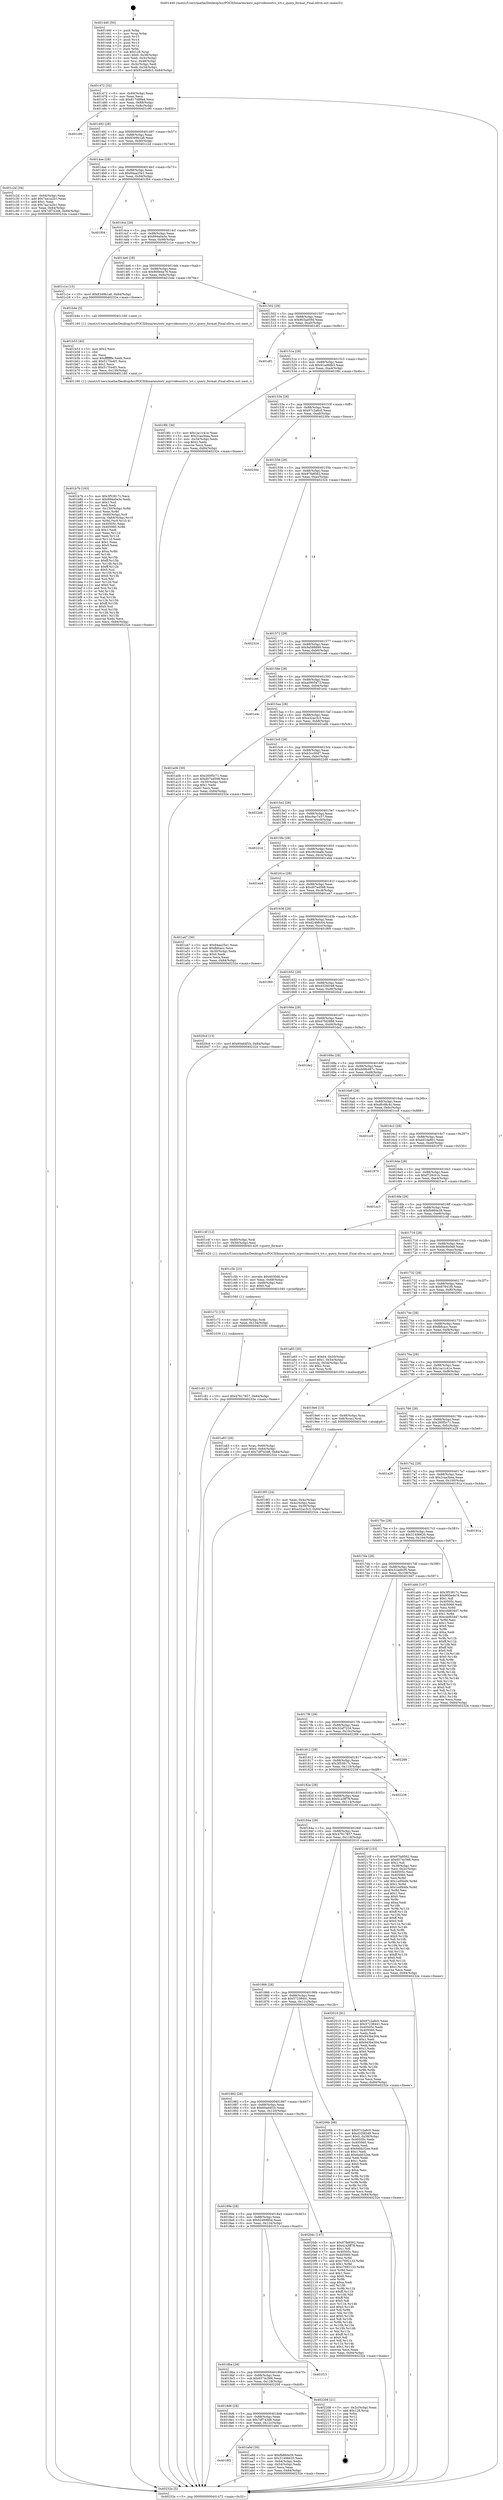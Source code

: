digraph "0x401440" {
  label = "0x401440 (/mnt/c/Users/mathe/Desktop/tcc/POCII/binaries/extr_mpvvideooutvo_tct.c_query_format_Final-ollvm.out::main(0))"
  labelloc = "t"
  node[shape=record]

  Entry [label="",width=0.3,height=0.3,shape=circle,fillcolor=black,style=filled]
  "0x401472" [label="{
     0x401472 [32]\l
     | [instrs]\l
     &nbsp;&nbsp;0x401472 \<+6\>: mov -0x84(%rbp),%eax\l
     &nbsp;&nbsp;0x401478 \<+2\>: mov %eax,%ecx\l
     &nbsp;&nbsp;0x40147a \<+6\>: sub $0x817d88a4,%ecx\l
     &nbsp;&nbsp;0x401480 \<+6\>: mov %eax,-0x88(%rbp)\l
     &nbsp;&nbsp;0x401486 \<+6\>: mov %ecx,-0x8c(%rbp)\l
     &nbsp;&nbsp;0x40148c \<+6\>: je 0000000000401c90 \<main+0x850\>\l
  }"]
  "0x401c90" [label="{
     0x401c90\l
  }", style=dashed]
  "0x401492" [label="{
     0x401492 [28]\l
     | [instrs]\l
     &nbsp;&nbsp;0x401492 \<+5\>: jmp 0000000000401497 \<main+0x57\>\l
     &nbsp;&nbsp;0x401497 \<+6\>: mov -0x88(%rbp),%eax\l
     &nbsp;&nbsp;0x40149d \<+5\>: sub $0x8349b1a6,%eax\l
     &nbsp;&nbsp;0x4014a2 \<+6\>: mov %eax,-0x90(%rbp)\l
     &nbsp;&nbsp;0x4014a8 \<+6\>: je 0000000000401c2d \<main+0x7ed\>\l
  }"]
  Exit [label="",width=0.3,height=0.3,shape=circle,fillcolor=black,style=filled,peripheries=2]
  "0x401c2d" [label="{
     0x401c2d [34]\l
     | [instrs]\l
     &nbsp;&nbsp;0x401c2d \<+3\>: mov -0x64(%rbp),%eax\l
     &nbsp;&nbsp;0x401c30 \<+5\>: add $0x7aa1a2b1,%eax\l
     &nbsp;&nbsp;0x401c35 \<+3\>: add $0x1,%eax\l
     &nbsp;&nbsp;0x401c38 \<+5\>: sub $0x7aa1a2b1,%eax\l
     &nbsp;&nbsp;0x401c3d \<+3\>: mov %eax,-0x64(%rbp)\l
     &nbsp;&nbsp;0x401c40 \<+10\>: movl $0x7df743d8,-0x84(%rbp)\l
     &nbsp;&nbsp;0x401c4a \<+5\>: jmp 000000000040232e \<main+0xeee\>\l
  }"]
  "0x4014ae" [label="{
     0x4014ae [28]\l
     | [instrs]\l
     &nbsp;&nbsp;0x4014ae \<+5\>: jmp 00000000004014b3 \<main+0x73\>\l
     &nbsp;&nbsp;0x4014b3 \<+6\>: mov -0x88(%rbp),%eax\l
     &nbsp;&nbsp;0x4014b9 \<+5\>: sub $0x84aa25e1,%eax\l
     &nbsp;&nbsp;0x4014be \<+6\>: mov %eax,-0x94(%rbp)\l
     &nbsp;&nbsp;0x4014c4 \<+6\>: je 0000000000401f04 \<main+0xac4\>\l
  }"]
  "0x401c81" [label="{
     0x401c81 [15]\l
     | [instrs]\l
     &nbsp;&nbsp;0x401c81 \<+10\>: movl $0x47617657,-0x84(%rbp)\l
     &nbsp;&nbsp;0x401c8b \<+5\>: jmp 000000000040232e \<main+0xeee\>\l
  }"]
  "0x401f04" [label="{
     0x401f04\l
  }", style=dashed]
  "0x4014ca" [label="{
     0x4014ca [28]\l
     | [instrs]\l
     &nbsp;&nbsp;0x4014ca \<+5\>: jmp 00000000004014cf \<main+0x8f\>\l
     &nbsp;&nbsp;0x4014cf \<+6\>: mov -0x88(%rbp),%eax\l
     &nbsp;&nbsp;0x4014d5 \<+5\>: sub $0x894a0a3e,%eax\l
     &nbsp;&nbsp;0x4014da \<+6\>: mov %eax,-0x98(%rbp)\l
     &nbsp;&nbsp;0x4014e0 \<+6\>: je 0000000000401c1e \<main+0x7de\>\l
  }"]
  "0x401c72" [label="{
     0x401c72 [15]\l
     | [instrs]\l
     &nbsp;&nbsp;0x401c72 \<+4\>: mov -0x60(%rbp),%rdi\l
     &nbsp;&nbsp;0x401c76 \<+6\>: mov %eax,-0x134(%rbp)\l
     &nbsp;&nbsp;0x401c7c \<+5\>: call 0000000000401030 \<free@plt\>\l
     | [calls]\l
     &nbsp;&nbsp;0x401030 \{1\} (unknown)\l
  }"]
  "0x401c1e" [label="{
     0x401c1e [15]\l
     | [instrs]\l
     &nbsp;&nbsp;0x401c1e \<+10\>: movl $0x8349b1a6,-0x84(%rbp)\l
     &nbsp;&nbsp;0x401c28 \<+5\>: jmp 000000000040232e \<main+0xeee\>\l
  }"]
  "0x4014e6" [label="{
     0x4014e6 [28]\l
     | [instrs]\l
     &nbsp;&nbsp;0x4014e6 \<+5\>: jmp 00000000004014eb \<main+0xab\>\l
     &nbsp;&nbsp;0x4014eb \<+6\>: mov -0x88(%rbp),%eax\l
     &nbsp;&nbsp;0x4014f1 \<+5\>: sub $0x900e4a76,%eax\l
     &nbsp;&nbsp;0x4014f6 \<+6\>: mov %eax,-0x9c(%rbp)\l
     &nbsp;&nbsp;0x4014fc \<+6\>: je 0000000000401b4e \<main+0x70e\>\l
  }"]
  "0x401c5b" [label="{
     0x401c5b [23]\l
     | [instrs]\l
     &nbsp;&nbsp;0x401c5b \<+10\>: movabs $0x4030d6,%rdi\l
     &nbsp;&nbsp;0x401c65 \<+3\>: mov %eax,-0x68(%rbp)\l
     &nbsp;&nbsp;0x401c68 \<+3\>: mov -0x68(%rbp),%esi\l
     &nbsp;&nbsp;0x401c6b \<+2\>: mov $0x0,%al\l
     &nbsp;&nbsp;0x401c6d \<+5\>: call 0000000000401040 \<printf@plt\>\l
     | [calls]\l
     &nbsp;&nbsp;0x401040 \{1\} (unknown)\l
  }"]
  "0x401b4e" [label="{
     0x401b4e [5]\l
     | [instrs]\l
     &nbsp;&nbsp;0x401b4e \<+5\>: call 0000000000401160 \<next_i\>\l
     | [calls]\l
     &nbsp;&nbsp;0x401160 \{1\} (/mnt/c/Users/mathe/Desktop/tcc/POCII/binaries/extr_mpvvideooutvo_tct.c_query_format_Final-ollvm.out::next_i)\l
  }"]
  "0x401502" [label="{
     0x401502 [28]\l
     | [instrs]\l
     &nbsp;&nbsp;0x401502 \<+5\>: jmp 0000000000401507 \<main+0xc7\>\l
     &nbsp;&nbsp;0x401507 \<+6\>: mov -0x88(%rbp),%eax\l
     &nbsp;&nbsp;0x40150d \<+5\>: sub $0x903ad59d,%eax\l
     &nbsp;&nbsp;0x401512 \<+6\>: mov %eax,-0xa0(%rbp)\l
     &nbsp;&nbsp;0x401518 \<+6\>: je 0000000000401df1 \<main+0x9b1\>\l
  }"]
  "0x401b7b" [label="{
     0x401b7b [163]\l
     | [instrs]\l
     &nbsp;&nbsp;0x401b7b \<+5\>: mov $0x3f53817c,%ecx\l
     &nbsp;&nbsp;0x401b80 \<+5\>: mov $0x894a0a3e,%edx\l
     &nbsp;&nbsp;0x401b85 \<+3\>: mov $0x1,%sil\l
     &nbsp;&nbsp;0x401b88 \<+2\>: xor %edi,%edi\l
     &nbsp;&nbsp;0x401b8a \<+7\>: mov -0x130(%rbp),%r8d\l
     &nbsp;&nbsp;0x401b91 \<+4\>: imul %eax,%r8d\l
     &nbsp;&nbsp;0x401b95 \<+4\>: mov -0x60(%rbp),%r9\l
     &nbsp;&nbsp;0x401b99 \<+4\>: movslq -0x64(%rbp),%r10\l
     &nbsp;&nbsp;0x401b9d \<+4\>: mov %r8d,(%r9,%r10,4)\l
     &nbsp;&nbsp;0x401ba1 \<+7\>: mov 0x40505c,%eax\l
     &nbsp;&nbsp;0x401ba8 \<+8\>: mov 0x405060,%r8d\l
     &nbsp;&nbsp;0x401bb0 \<+3\>: sub $0x1,%edi\l
     &nbsp;&nbsp;0x401bb3 \<+3\>: mov %eax,%r11d\l
     &nbsp;&nbsp;0x401bb6 \<+3\>: add %edi,%r11d\l
     &nbsp;&nbsp;0x401bb9 \<+4\>: imul %r11d,%eax\l
     &nbsp;&nbsp;0x401bbd \<+3\>: and $0x1,%eax\l
     &nbsp;&nbsp;0x401bc0 \<+3\>: cmp $0x0,%eax\l
     &nbsp;&nbsp;0x401bc3 \<+3\>: sete %bl\l
     &nbsp;&nbsp;0x401bc6 \<+4\>: cmp $0xa,%r8d\l
     &nbsp;&nbsp;0x401bca \<+4\>: setl %r14b\l
     &nbsp;&nbsp;0x401bce \<+3\>: mov %bl,%r15b\l
     &nbsp;&nbsp;0x401bd1 \<+4\>: xor $0xff,%r15b\l
     &nbsp;&nbsp;0x401bd5 \<+3\>: mov %r14b,%r12b\l
     &nbsp;&nbsp;0x401bd8 \<+4\>: xor $0xff,%r12b\l
     &nbsp;&nbsp;0x401bdc \<+4\>: xor $0x0,%sil\l
     &nbsp;&nbsp;0x401be0 \<+3\>: mov %r15b,%r13b\l
     &nbsp;&nbsp;0x401be3 \<+4\>: and $0x0,%r13b\l
     &nbsp;&nbsp;0x401be7 \<+3\>: and %sil,%bl\l
     &nbsp;&nbsp;0x401bea \<+3\>: mov %r12b,%al\l
     &nbsp;&nbsp;0x401bed \<+2\>: and $0x0,%al\l
     &nbsp;&nbsp;0x401bef \<+3\>: and %sil,%r14b\l
     &nbsp;&nbsp;0x401bf2 \<+3\>: or %bl,%r13b\l
     &nbsp;&nbsp;0x401bf5 \<+3\>: or %r14b,%al\l
     &nbsp;&nbsp;0x401bf8 \<+3\>: xor %al,%r13b\l
     &nbsp;&nbsp;0x401bfb \<+3\>: or %r12b,%r15b\l
     &nbsp;&nbsp;0x401bfe \<+4\>: xor $0xff,%r15b\l
     &nbsp;&nbsp;0x401c02 \<+4\>: or $0x0,%sil\l
     &nbsp;&nbsp;0x401c06 \<+3\>: and %sil,%r15b\l
     &nbsp;&nbsp;0x401c09 \<+3\>: or %r15b,%r13b\l
     &nbsp;&nbsp;0x401c0c \<+4\>: test $0x1,%r13b\l
     &nbsp;&nbsp;0x401c10 \<+3\>: cmovne %edx,%ecx\l
     &nbsp;&nbsp;0x401c13 \<+6\>: mov %ecx,-0x84(%rbp)\l
     &nbsp;&nbsp;0x401c19 \<+5\>: jmp 000000000040232e \<main+0xeee\>\l
  }"]
  "0x401df1" [label="{
     0x401df1\l
  }", style=dashed]
  "0x40151e" [label="{
     0x40151e [28]\l
     | [instrs]\l
     &nbsp;&nbsp;0x40151e \<+5\>: jmp 0000000000401523 \<main+0xe3\>\l
     &nbsp;&nbsp;0x401523 \<+6\>: mov -0x88(%rbp),%eax\l
     &nbsp;&nbsp;0x401529 \<+5\>: sub $0x91ad9db3,%eax\l
     &nbsp;&nbsp;0x40152e \<+6\>: mov %eax,-0xa4(%rbp)\l
     &nbsp;&nbsp;0x401534 \<+6\>: je 00000000004018fc \<main+0x4bc\>\l
  }"]
  "0x401b53" [label="{
     0x401b53 [40]\l
     | [instrs]\l
     &nbsp;&nbsp;0x401b53 \<+5\>: mov $0x2,%ecx\l
     &nbsp;&nbsp;0x401b58 \<+1\>: cltd\l
     &nbsp;&nbsp;0x401b59 \<+2\>: idiv %ecx\l
     &nbsp;&nbsp;0x401b5b \<+6\>: imul $0xfffffffe,%edx,%ecx\l
     &nbsp;&nbsp;0x401b61 \<+6\>: add $0x5175e4f1,%ecx\l
     &nbsp;&nbsp;0x401b67 \<+3\>: add $0x1,%ecx\l
     &nbsp;&nbsp;0x401b6a \<+6\>: sub $0x5175e4f1,%ecx\l
     &nbsp;&nbsp;0x401b70 \<+6\>: mov %ecx,-0x130(%rbp)\l
     &nbsp;&nbsp;0x401b76 \<+5\>: call 0000000000401160 \<next_i\>\l
     | [calls]\l
     &nbsp;&nbsp;0x401160 \{1\} (/mnt/c/Users/mathe/Desktop/tcc/POCII/binaries/extr_mpvvideooutvo_tct.c_query_format_Final-ollvm.out::next_i)\l
  }"]
  "0x4018fc" [label="{
     0x4018fc [30]\l
     | [instrs]\l
     &nbsp;&nbsp;0x4018fc \<+5\>: mov $0x1ac1c41e,%eax\l
     &nbsp;&nbsp;0x401901 \<+5\>: mov $0x2caa3bea,%ecx\l
     &nbsp;&nbsp;0x401906 \<+3\>: mov -0x34(%rbp),%edx\l
     &nbsp;&nbsp;0x401909 \<+3\>: cmp $0x2,%edx\l
     &nbsp;&nbsp;0x40190c \<+3\>: cmovne %ecx,%eax\l
     &nbsp;&nbsp;0x40190f \<+6\>: mov %eax,-0x84(%rbp)\l
     &nbsp;&nbsp;0x401915 \<+5\>: jmp 000000000040232e \<main+0xeee\>\l
  }"]
  "0x40153a" [label="{
     0x40153a [28]\l
     | [instrs]\l
     &nbsp;&nbsp;0x40153a \<+5\>: jmp 000000000040153f \<main+0xff\>\l
     &nbsp;&nbsp;0x40153f \<+6\>: mov -0x88(%rbp),%eax\l
     &nbsp;&nbsp;0x401545 \<+5\>: sub $0x97c2a6c0,%eax\l
     &nbsp;&nbsp;0x40154a \<+6\>: mov %eax,-0xa8(%rbp)\l
     &nbsp;&nbsp;0x401550 \<+6\>: je 000000000040230e \<main+0xece\>\l
  }"]
  "0x40232e" [label="{
     0x40232e [5]\l
     | [instrs]\l
     &nbsp;&nbsp;0x40232e \<+5\>: jmp 0000000000401472 \<main+0x32\>\l
  }"]
  "0x401440" [label="{
     0x401440 [50]\l
     | [instrs]\l
     &nbsp;&nbsp;0x401440 \<+1\>: push %rbp\l
     &nbsp;&nbsp;0x401441 \<+3\>: mov %rsp,%rbp\l
     &nbsp;&nbsp;0x401444 \<+2\>: push %r15\l
     &nbsp;&nbsp;0x401446 \<+2\>: push %r14\l
     &nbsp;&nbsp;0x401448 \<+2\>: push %r13\l
     &nbsp;&nbsp;0x40144a \<+2\>: push %r12\l
     &nbsp;&nbsp;0x40144c \<+1\>: push %rbx\l
     &nbsp;&nbsp;0x40144d \<+7\>: sub $0x128,%rsp\l
     &nbsp;&nbsp;0x401454 \<+7\>: movl $0x0,-0x38(%rbp)\l
     &nbsp;&nbsp;0x40145b \<+3\>: mov %edi,-0x3c(%rbp)\l
     &nbsp;&nbsp;0x40145e \<+4\>: mov %rsi,-0x48(%rbp)\l
     &nbsp;&nbsp;0x401462 \<+3\>: mov -0x3c(%rbp),%edi\l
     &nbsp;&nbsp;0x401465 \<+3\>: mov %edi,-0x34(%rbp)\l
     &nbsp;&nbsp;0x401468 \<+10\>: movl $0x91ad9db3,-0x84(%rbp)\l
  }"]
  "0x4018f2" [label="{
     0x4018f2\l
  }", style=dashed]
  "0x40230e" [label="{
     0x40230e\l
  }", style=dashed]
  "0x401556" [label="{
     0x401556 [28]\l
     | [instrs]\l
     &nbsp;&nbsp;0x401556 \<+5\>: jmp 000000000040155b \<main+0x11b\>\l
     &nbsp;&nbsp;0x40155b \<+6\>: mov -0x88(%rbp),%eax\l
     &nbsp;&nbsp;0x401561 \<+5\>: sub $0x97fa8562,%eax\l
     &nbsp;&nbsp;0x401566 \<+6\>: mov %eax,-0xac(%rbp)\l
     &nbsp;&nbsp;0x40156c \<+6\>: je 0000000000402324 \<main+0xee4\>\l
  }"]
  "0x401a9d" [label="{
     0x401a9d [30]\l
     | [instrs]\l
     &nbsp;&nbsp;0x401a9d \<+5\>: mov $0xfb860e39,%eax\l
     &nbsp;&nbsp;0x401aa2 \<+5\>: mov $0x31406620,%ecx\l
     &nbsp;&nbsp;0x401aa7 \<+3\>: mov -0x64(%rbp),%edx\l
     &nbsp;&nbsp;0x401aaa \<+3\>: cmp -0x54(%rbp),%edx\l
     &nbsp;&nbsp;0x401aad \<+3\>: cmovl %ecx,%eax\l
     &nbsp;&nbsp;0x401ab0 \<+6\>: mov %eax,-0x84(%rbp)\l
     &nbsp;&nbsp;0x401ab6 \<+5\>: jmp 000000000040232e \<main+0xeee\>\l
  }"]
  "0x402324" [label="{
     0x402324\l
  }", style=dashed]
  "0x401572" [label="{
     0x401572 [28]\l
     | [instrs]\l
     &nbsp;&nbsp;0x401572 \<+5\>: jmp 0000000000401577 \<main+0x137\>\l
     &nbsp;&nbsp;0x401577 \<+6\>: mov -0x88(%rbp),%eax\l
     &nbsp;&nbsp;0x40157d \<+5\>: sub $0x9a588899,%eax\l
     &nbsp;&nbsp;0x401582 \<+6\>: mov %eax,-0xb0(%rbp)\l
     &nbsp;&nbsp;0x401588 \<+6\>: je 0000000000401ce6 \<main+0x8a6\>\l
  }"]
  "0x4018d6" [label="{
     0x4018d6 [28]\l
     | [instrs]\l
     &nbsp;&nbsp;0x4018d6 \<+5\>: jmp 00000000004018db \<main+0x49b\>\l
     &nbsp;&nbsp;0x4018db \<+6\>: mov -0x88(%rbp),%eax\l
     &nbsp;&nbsp;0x4018e1 \<+5\>: sub $0x7df743d8,%eax\l
     &nbsp;&nbsp;0x4018e6 \<+6\>: mov %eax,-0x12c(%rbp)\l
     &nbsp;&nbsp;0x4018ec \<+6\>: je 0000000000401a9d \<main+0x65d\>\l
  }"]
  "0x401ce6" [label="{
     0x401ce6\l
  }", style=dashed]
  "0x40158e" [label="{
     0x40158e [28]\l
     | [instrs]\l
     &nbsp;&nbsp;0x40158e \<+5\>: jmp 0000000000401593 \<main+0x153\>\l
     &nbsp;&nbsp;0x401593 \<+6\>: mov -0x88(%rbp),%eax\l
     &nbsp;&nbsp;0x401599 \<+5\>: sub $0xa0905a73,%eax\l
     &nbsp;&nbsp;0x40159e \<+6\>: mov %eax,-0xb4(%rbp)\l
     &nbsp;&nbsp;0x4015a4 \<+6\>: je 0000000000401e4c \<main+0xa0c\>\l
  }"]
  "0x402208" [label="{
     0x402208 [21]\l
     | [instrs]\l
     &nbsp;&nbsp;0x402208 \<+3\>: mov -0x2c(%rbp),%eax\l
     &nbsp;&nbsp;0x40220b \<+7\>: add $0x128,%rsp\l
     &nbsp;&nbsp;0x402212 \<+1\>: pop %rbx\l
     &nbsp;&nbsp;0x402213 \<+2\>: pop %r12\l
     &nbsp;&nbsp;0x402215 \<+2\>: pop %r13\l
     &nbsp;&nbsp;0x402217 \<+2\>: pop %r14\l
     &nbsp;&nbsp;0x402219 \<+2\>: pop %r15\l
     &nbsp;&nbsp;0x40221b \<+1\>: pop %rbp\l
     &nbsp;&nbsp;0x40221c \<+1\>: ret\l
  }"]
  "0x401e4c" [label="{
     0x401e4c\l
  }", style=dashed]
  "0x4015aa" [label="{
     0x4015aa [28]\l
     | [instrs]\l
     &nbsp;&nbsp;0x4015aa \<+5\>: jmp 00000000004015af \<main+0x16f\>\l
     &nbsp;&nbsp;0x4015af \<+6\>: mov -0x88(%rbp),%eax\l
     &nbsp;&nbsp;0x4015b5 \<+5\>: sub $0xa32ac3c3,%eax\l
     &nbsp;&nbsp;0x4015ba \<+6\>: mov %eax,-0xb8(%rbp)\l
     &nbsp;&nbsp;0x4015c0 \<+6\>: je 0000000000401a0b \<main+0x5cb\>\l
  }"]
  "0x4018ba" [label="{
     0x4018ba [28]\l
     | [instrs]\l
     &nbsp;&nbsp;0x4018ba \<+5\>: jmp 00000000004018bf \<main+0x47f\>\l
     &nbsp;&nbsp;0x4018bf \<+6\>: mov -0x88(%rbp),%eax\l
     &nbsp;&nbsp;0x4018c5 \<+5\>: sub $0x6574c566,%eax\l
     &nbsp;&nbsp;0x4018ca \<+6\>: mov %eax,-0x128(%rbp)\l
     &nbsp;&nbsp;0x4018d0 \<+6\>: je 0000000000402208 \<main+0xdc8\>\l
  }"]
  "0x401a0b" [label="{
     0x401a0b [30]\l
     | [instrs]\l
     &nbsp;&nbsp;0x401a0b \<+5\>: mov $0x260f5c71,%eax\l
     &nbsp;&nbsp;0x401a10 \<+5\>: mov $0xd07ed598,%ecx\l
     &nbsp;&nbsp;0x401a15 \<+3\>: mov -0x30(%rbp),%edx\l
     &nbsp;&nbsp;0x401a18 \<+3\>: cmp $0x1,%edx\l
     &nbsp;&nbsp;0x401a1b \<+3\>: cmovl %ecx,%eax\l
     &nbsp;&nbsp;0x401a1e \<+6\>: mov %eax,-0x84(%rbp)\l
     &nbsp;&nbsp;0x401a24 \<+5\>: jmp 000000000040232e \<main+0xeee\>\l
  }"]
  "0x4015c6" [label="{
     0x4015c6 [28]\l
     | [instrs]\l
     &nbsp;&nbsp;0x4015c6 \<+5\>: jmp 00000000004015cb \<main+0x18b\>\l
     &nbsp;&nbsp;0x4015cb \<+6\>: mov -0x88(%rbp),%eax\l
     &nbsp;&nbsp;0x4015d1 \<+5\>: sub $0xb3cc00d7,%eax\l
     &nbsp;&nbsp;0x4015d6 \<+6\>: mov %eax,-0xbc(%rbp)\l
     &nbsp;&nbsp;0x4015dc \<+6\>: je 00000000004022d8 \<main+0xe98\>\l
  }"]
  "0x401f13" [label="{
     0x401f13\l
  }", style=dashed]
  "0x4022d8" [label="{
     0x4022d8\l
  }", style=dashed]
  "0x4015e2" [label="{
     0x4015e2 [28]\l
     | [instrs]\l
     &nbsp;&nbsp;0x4015e2 \<+5\>: jmp 00000000004015e7 \<main+0x1a7\>\l
     &nbsp;&nbsp;0x4015e7 \<+6\>: mov -0x88(%rbp),%eax\l
     &nbsp;&nbsp;0x4015ed \<+5\>: sub $0xc9ac7e37,%eax\l
     &nbsp;&nbsp;0x4015f2 \<+6\>: mov %eax,-0xc0(%rbp)\l
     &nbsp;&nbsp;0x4015f8 \<+6\>: je 000000000040221d \<main+0xddd\>\l
  }"]
  "0x40189e" [label="{
     0x40189e [28]\l
     | [instrs]\l
     &nbsp;&nbsp;0x40189e \<+5\>: jmp 00000000004018a3 \<main+0x463\>\l
     &nbsp;&nbsp;0x4018a3 \<+6\>: mov -0x88(%rbp),%eax\l
     &nbsp;&nbsp;0x4018a9 \<+5\>: sub $0x6246980d,%eax\l
     &nbsp;&nbsp;0x4018ae \<+6\>: mov %eax,-0x124(%rbp)\l
     &nbsp;&nbsp;0x4018b4 \<+6\>: je 0000000000401f13 \<main+0xad3\>\l
  }"]
  "0x40221d" [label="{
     0x40221d\l
  }", style=dashed]
  "0x4015fe" [label="{
     0x4015fe [28]\l
     | [instrs]\l
     &nbsp;&nbsp;0x4015fe \<+5\>: jmp 0000000000401603 \<main+0x1c3\>\l
     &nbsp;&nbsp;0x401603 \<+6\>: mov -0x88(%rbp),%eax\l
     &nbsp;&nbsp;0x401609 \<+5\>: sub $0xc9c0bafe,%eax\l
     &nbsp;&nbsp;0x40160e \<+6\>: mov %eax,-0xc4(%rbp)\l
     &nbsp;&nbsp;0x401614 \<+6\>: je 0000000000401eb4 \<main+0xa74\>\l
  }"]
  "0x4020dc" [label="{
     0x4020dc [147]\l
     | [instrs]\l
     &nbsp;&nbsp;0x4020dc \<+5\>: mov $0x97fa8562,%eax\l
     &nbsp;&nbsp;0x4020e1 \<+5\>: mov $0x41a3ff78,%ecx\l
     &nbsp;&nbsp;0x4020e6 \<+2\>: mov $0x1,%dl\l
     &nbsp;&nbsp;0x4020e8 \<+7\>: mov 0x40505c,%esi\l
     &nbsp;&nbsp;0x4020ef \<+7\>: mov 0x405060,%edi\l
     &nbsp;&nbsp;0x4020f6 \<+3\>: mov %esi,%r8d\l
     &nbsp;&nbsp;0x4020f9 \<+7\>: add $0xc7692133,%r8d\l
     &nbsp;&nbsp;0x402100 \<+4\>: sub $0x1,%r8d\l
     &nbsp;&nbsp;0x402104 \<+7\>: sub $0xc7692133,%r8d\l
     &nbsp;&nbsp;0x40210b \<+4\>: imul %r8d,%esi\l
     &nbsp;&nbsp;0x40210f \<+3\>: and $0x1,%esi\l
     &nbsp;&nbsp;0x402112 \<+3\>: cmp $0x0,%esi\l
     &nbsp;&nbsp;0x402115 \<+4\>: sete %r9b\l
     &nbsp;&nbsp;0x402119 \<+3\>: cmp $0xa,%edi\l
     &nbsp;&nbsp;0x40211c \<+4\>: setl %r10b\l
     &nbsp;&nbsp;0x402120 \<+3\>: mov %r9b,%r11b\l
     &nbsp;&nbsp;0x402123 \<+4\>: xor $0xff,%r11b\l
     &nbsp;&nbsp;0x402127 \<+3\>: mov %r10b,%bl\l
     &nbsp;&nbsp;0x40212a \<+3\>: xor $0xff,%bl\l
     &nbsp;&nbsp;0x40212d \<+3\>: xor $0x0,%dl\l
     &nbsp;&nbsp;0x402130 \<+3\>: mov %r11b,%r14b\l
     &nbsp;&nbsp;0x402133 \<+4\>: and $0x0,%r14b\l
     &nbsp;&nbsp;0x402137 \<+3\>: and %dl,%r9b\l
     &nbsp;&nbsp;0x40213a \<+3\>: mov %bl,%r15b\l
     &nbsp;&nbsp;0x40213d \<+4\>: and $0x0,%r15b\l
     &nbsp;&nbsp;0x402141 \<+3\>: and %dl,%r10b\l
     &nbsp;&nbsp;0x402144 \<+3\>: or %r9b,%r14b\l
     &nbsp;&nbsp;0x402147 \<+3\>: or %r10b,%r15b\l
     &nbsp;&nbsp;0x40214a \<+3\>: xor %r15b,%r14b\l
     &nbsp;&nbsp;0x40214d \<+3\>: or %bl,%r11b\l
     &nbsp;&nbsp;0x402150 \<+4\>: xor $0xff,%r11b\l
     &nbsp;&nbsp;0x402154 \<+3\>: or $0x0,%dl\l
     &nbsp;&nbsp;0x402157 \<+3\>: and %dl,%r11b\l
     &nbsp;&nbsp;0x40215a \<+3\>: or %r11b,%r14b\l
     &nbsp;&nbsp;0x40215d \<+4\>: test $0x1,%r14b\l
     &nbsp;&nbsp;0x402161 \<+3\>: cmovne %ecx,%eax\l
     &nbsp;&nbsp;0x402164 \<+6\>: mov %eax,-0x84(%rbp)\l
     &nbsp;&nbsp;0x40216a \<+5\>: jmp 000000000040232e \<main+0xeee\>\l
  }"]
  "0x401eb4" [label="{
     0x401eb4\l
  }", style=dashed]
  "0x40161a" [label="{
     0x40161a [28]\l
     | [instrs]\l
     &nbsp;&nbsp;0x40161a \<+5\>: jmp 000000000040161f \<main+0x1df\>\l
     &nbsp;&nbsp;0x40161f \<+6\>: mov -0x88(%rbp),%eax\l
     &nbsp;&nbsp;0x401625 \<+5\>: sub $0xd07ed598,%eax\l
     &nbsp;&nbsp;0x40162a \<+6\>: mov %eax,-0xc8(%rbp)\l
     &nbsp;&nbsp;0x401630 \<+6\>: je 0000000000401a47 \<main+0x607\>\l
  }"]
  "0x401882" [label="{
     0x401882 [28]\l
     | [instrs]\l
     &nbsp;&nbsp;0x401882 \<+5\>: jmp 0000000000401887 \<main+0x447\>\l
     &nbsp;&nbsp;0x401887 \<+6\>: mov -0x88(%rbp),%eax\l
     &nbsp;&nbsp;0x40188d \<+5\>: sub $0x60ad4f1b,%eax\l
     &nbsp;&nbsp;0x401892 \<+6\>: mov %eax,-0x120(%rbp)\l
     &nbsp;&nbsp;0x401898 \<+6\>: je 00000000004020dc \<main+0xc9c\>\l
  }"]
  "0x401a47" [label="{
     0x401a47 [30]\l
     | [instrs]\l
     &nbsp;&nbsp;0x401a47 \<+5\>: mov $0x84aa25e1,%eax\l
     &nbsp;&nbsp;0x401a4c \<+5\>: mov $0xfbfcacc,%ecx\l
     &nbsp;&nbsp;0x401a51 \<+3\>: mov -0x30(%rbp),%edx\l
     &nbsp;&nbsp;0x401a54 \<+3\>: cmp $0x0,%edx\l
     &nbsp;&nbsp;0x401a57 \<+3\>: cmove %ecx,%eax\l
     &nbsp;&nbsp;0x401a5a \<+6\>: mov %eax,-0x84(%rbp)\l
     &nbsp;&nbsp;0x401a60 \<+5\>: jmp 000000000040232e \<main+0xeee\>\l
  }"]
  "0x401636" [label="{
     0x401636 [28]\l
     | [instrs]\l
     &nbsp;&nbsp;0x401636 \<+5\>: jmp 000000000040163b \<main+0x1fb\>\l
     &nbsp;&nbsp;0x40163b \<+6\>: mov -0x88(%rbp),%eax\l
     &nbsp;&nbsp;0x401641 \<+5\>: sub $0xd24b8c64,%eax\l
     &nbsp;&nbsp;0x401646 \<+6\>: mov %eax,-0xcc(%rbp)\l
     &nbsp;&nbsp;0x40164c \<+6\>: je 0000000000401f69 \<main+0xb29\>\l
  }"]
  "0x40206b" [label="{
     0x40206b [98]\l
     | [instrs]\l
     &nbsp;&nbsp;0x40206b \<+5\>: mov $0x97c2a6c0,%eax\l
     &nbsp;&nbsp;0x402070 \<+5\>: mov $0xd32fd348,%ecx\l
     &nbsp;&nbsp;0x402075 \<+7\>: movl $0x0,-0x38(%rbp)\l
     &nbsp;&nbsp;0x40207c \<+7\>: mov 0x40505c,%edx\l
     &nbsp;&nbsp;0x402083 \<+7\>: mov 0x405060,%esi\l
     &nbsp;&nbsp;0x40208a \<+2\>: mov %edx,%edi\l
     &nbsp;&nbsp;0x40208c \<+6\>: sub $0x6abb32ee,%edi\l
     &nbsp;&nbsp;0x402092 \<+3\>: sub $0x1,%edi\l
     &nbsp;&nbsp;0x402095 \<+6\>: add $0x6abb32ee,%edi\l
     &nbsp;&nbsp;0x40209b \<+3\>: imul %edi,%edx\l
     &nbsp;&nbsp;0x40209e \<+3\>: and $0x1,%edx\l
     &nbsp;&nbsp;0x4020a1 \<+3\>: cmp $0x0,%edx\l
     &nbsp;&nbsp;0x4020a4 \<+4\>: sete %r8b\l
     &nbsp;&nbsp;0x4020a8 \<+3\>: cmp $0xa,%esi\l
     &nbsp;&nbsp;0x4020ab \<+4\>: setl %r9b\l
     &nbsp;&nbsp;0x4020af \<+3\>: mov %r8b,%r10b\l
     &nbsp;&nbsp;0x4020b2 \<+3\>: and %r9b,%r10b\l
     &nbsp;&nbsp;0x4020b5 \<+3\>: xor %r9b,%r8b\l
     &nbsp;&nbsp;0x4020b8 \<+3\>: or %r8b,%r10b\l
     &nbsp;&nbsp;0x4020bb \<+4\>: test $0x1,%r10b\l
     &nbsp;&nbsp;0x4020bf \<+3\>: cmovne %ecx,%eax\l
     &nbsp;&nbsp;0x4020c2 \<+6\>: mov %eax,-0x84(%rbp)\l
     &nbsp;&nbsp;0x4020c8 \<+5\>: jmp 000000000040232e \<main+0xeee\>\l
  }"]
  "0x401f69" [label="{
     0x401f69\l
  }", style=dashed]
  "0x401652" [label="{
     0x401652 [28]\l
     | [instrs]\l
     &nbsp;&nbsp;0x401652 \<+5\>: jmp 0000000000401657 \<main+0x217\>\l
     &nbsp;&nbsp;0x401657 \<+6\>: mov -0x88(%rbp),%eax\l
     &nbsp;&nbsp;0x40165d \<+5\>: sub $0xd32fd348,%eax\l
     &nbsp;&nbsp;0x401662 \<+6\>: mov %eax,-0xd0(%rbp)\l
     &nbsp;&nbsp;0x401668 \<+6\>: je 00000000004020cd \<main+0xc8d\>\l
  }"]
  "0x401866" [label="{
     0x401866 [28]\l
     | [instrs]\l
     &nbsp;&nbsp;0x401866 \<+5\>: jmp 000000000040186b \<main+0x42b\>\l
     &nbsp;&nbsp;0x40186b \<+6\>: mov -0x88(%rbp),%eax\l
     &nbsp;&nbsp;0x401871 \<+5\>: sub $0x57238441,%eax\l
     &nbsp;&nbsp;0x401876 \<+6\>: mov %eax,-0x11c(%rbp)\l
     &nbsp;&nbsp;0x40187c \<+6\>: je 000000000040206b \<main+0xc2b\>\l
  }"]
  "0x4020cd" [label="{
     0x4020cd [15]\l
     | [instrs]\l
     &nbsp;&nbsp;0x4020cd \<+10\>: movl $0x60ad4f1b,-0x84(%rbp)\l
     &nbsp;&nbsp;0x4020d7 \<+5\>: jmp 000000000040232e \<main+0xeee\>\l
  }"]
  "0x40166e" [label="{
     0x40166e [28]\l
     | [instrs]\l
     &nbsp;&nbsp;0x40166e \<+5\>: jmp 0000000000401673 \<main+0x233\>\l
     &nbsp;&nbsp;0x401673 \<+6\>: mov -0x88(%rbp),%eax\l
     &nbsp;&nbsp;0x401679 \<+5\>: sub $0xd7fd2888,%eax\l
     &nbsp;&nbsp;0x40167e \<+6\>: mov %eax,-0xd4(%rbp)\l
     &nbsp;&nbsp;0x401684 \<+6\>: je 0000000000401de2 \<main+0x9a2\>\l
  }"]
  "0x402010" [label="{
     0x402010 [91]\l
     | [instrs]\l
     &nbsp;&nbsp;0x402010 \<+5\>: mov $0x97c2a6c0,%eax\l
     &nbsp;&nbsp;0x402015 \<+5\>: mov $0x57238441,%ecx\l
     &nbsp;&nbsp;0x40201a \<+7\>: mov 0x40505c,%edx\l
     &nbsp;&nbsp;0x402021 \<+7\>: mov 0x405060,%esi\l
     &nbsp;&nbsp;0x402028 \<+2\>: mov %edx,%edi\l
     &nbsp;&nbsp;0x40202a \<+6\>: add $0x943be304,%edi\l
     &nbsp;&nbsp;0x402030 \<+3\>: sub $0x1,%edi\l
     &nbsp;&nbsp;0x402033 \<+6\>: sub $0x943be304,%edi\l
     &nbsp;&nbsp;0x402039 \<+3\>: imul %edi,%edx\l
     &nbsp;&nbsp;0x40203c \<+3\>: and $0x1,%edx\l
     &nbsp;&nbsp;0x40203f \<+3\>: cmp $0x0,%edx\l
     &nbsp;&nbsp;0x402042 \<+4\>: sete %r8b\l
     &nbsp;&nbsp;0x402046 \<+3\>: cmp $0xa,%esi\l
     &nbsp;&nbsp;0x402049 \<+4\>: setl %r9b\l
     &nbsp;&nbsp;0x40204d \<+3\>: mov %r8b,%r10b\l
     &nbsp;&nbsp;0x402050 \<+3\>: and %r9b,%r10b\l
     &nbsp;&nbsp;0x402053 \<+3\>: xor %r9b,%r8b\l
     &nbsp;&nbsp;0x402056 \<+3\>: or %r8b,%r10b\l
     &nbsp;&nbsp;0x402059 \<+4\>: test $0x1,%r10b\l
     &nbsp;&nbsp;0x40205d \<+3\>: cmovne %ecx,%eax\l
     &nbsp;&nbsp;0x402060 \<+6\>: mov %eax,-0x84(%rbp)\l
     &nbsp;&nbsp;0x402066 \<+5\>: jmp 000000000040232e \<main+0xeee\>\l
  }"]
  "0x401de2" [label="{
     0x401de2\l
  }", style=dashed]
  "0x40168a" [label="{
     0x40168a [28]\l
     | [instrs]\l
     &nbsp;&nbsp;0x40168a \<+5\>: jmp 000000000040168f \<main+0x24f\>\l
     &nbsp;&nbsp;0x40168f \<+6\>: mov -0x88(%rbp),%eax\l
     &nbsp;&nbsp;0x401695 \<+5\>: sub $0xdd9b487c,%eax\l
     &nbsp;&nbsp;0x40169a \<+6\>: mov %eax,-0xd8(%rbp)\l
     &nbsp;&nbsp;0x4016a0 \<+6\>: je 0000000000401d41 \<main+0x901\>\l
  }"]
  "0x40184a" [label="{
     0x40184a [28]\l
     | [instrs]\l
     &nbsp;&nbsp;0x40184a \<+5\>: jmp 000000000040184f \<main+0x40f\>\l
     &nbsp;&nbsp;0x40184f \<+6\>: mov -0x88(%rbp),%eax\l
     &nbsp;&nbsp;0x401855 \<+5\>: sub $0x47617657,%eax\l
     &nbsp;&nbsp;0x40185a \<+6\>: mov %eax,-0x118(%rbp)\l
     &nbsp;&nbsp;0x401860 \<+6\>: je 0000000000402010 \<main+0xbd0\>\l
  }"]
  "0x401d41" [label="{
     0x401d41\l
  }", style=dashed]
  "0x4016a6" [label="{
     0x4016a6 [28]\l
     | [instrs]\l
     &nbsp;&nbsp;0x4016a6 \<+5\>: jmp 00000000004016ab \<main+0x26b\>\l
     &nbsp;&nbsp;0x4016ab \<+6\>: mov -0x88(%rbp),%eax\l
     &nbsp;&nbsp;0x4016b1 \<+5\>: sub $0xdfcd8c4c,%eax\l
     &nbsp;&nbsp;0x4016b6 \<+6\>: mov %eax,-0xdc(%rbp)\l
     &nbsp;&nbsp;0x4016bc \<+6\>: je 0000000000401cc8 \<main+0x888\>\l
  }"]
  "0x40216f" [label="{
     0x40216f [153]\l
     | [instrs]\l
     &nbsp;&nbsp;0x40216f \<+5\>: mov $0x97fa8562,%eax\l
     &nbsp;&nbsp;0x402174 \<+5\>: mov $0x6574c566,%ecx\l
     &nbsp;&nbsp;0x402179 \<+2\>: mov $0x1,%dl\l
     &nbsp;&nbsp;0x40217b \<+3\>: mov -0x38(%rbp),%esi\l
     &nbsp;&nbsp;0x40217e \<+3\>: mov %esi,-0x2c(%rbp)\l
     &nbsp;&nbsp;0x402181 \<+7\>: mov 0x40505c,%esi\l
     &nbsp;&nbsp;0x402188 \<+7\>: mov 0x405060,%edi\l
     &nbsp;&nbsp;0x40218f \<+3\>: mov %esi,%r8d\l
     &nbsp;&nbsp;0x402192 \<+7\>: add $0x1edf44fe,%r8d\l
     &nbsp;&nbsp;0x402199 \<+4\>: sub $0x1,%r8d\l
     &nbsp;&nbsp;0x40219d \<+7\>: sub $0x1edf44fe,%r8d\l
     &nbsp;&nbsp;0x4021a4 \<+4\>: imul %r8d,%esi\l
     &nbsp;&nbsp;0x4021a8 \<+3\>: and $0x1,%esi\l
     &nbsp;&nbsp;0x4021ab \<+3\>: cmp $0x0,%esi\l
     &nbsp;&nbsp;0x4021ae \<+4\>: sete %r9b\l
     &nbsp;&nbsp;0x4021b2 \<+3\>: cmp $0xa,%edi\l
     &nbsp;&nbsp;0x4021b5 \<+4\>: setl %r10b\l
     &nbsp;&nbsp;0x4021b9 \<+3\>: mov %r9b,%r11b\l
     &nbsp;&nbsp;0x4021bc \<+4\>: xor $0xff,%r11b\l
     &nbsp;&nbsp;0x4021c0 \<+3\>: mov %r10b,%bl\l
     &nbsp;&nbsp;0x4021c3 \<+3\>: xor $0xff,%bl\l
     &nbsp;&nbsp;0x4021c6 \<+3\>: xor $0x0,%dl\l
     &nbsp;&nbsp;0x4021c9 \<+3\>: mov %r11b,%r14b\l
     &nbsp;&nbsp;0x4021cc \<+4\>: and $0x0,%r14b\l
     &nbsp;&nbsp;0x4021d0 \<+3\>: and %dl,%r9b\l
     &nbsp;&nbsp;0x4021d3 \<+3\>: mov %bl,%r15b\l
     &nbsp;&nbsp;0x4021d6 \<+4\>: and $0x0,%r15b\l
     &nbsp;&nbsp;0x4021da \<+3\>: and %dl,%r10b\l
     &nbsp;&nbsp;0x4021dd \<+3\>: or %r9b,%r14b\l
     &nbsp;&nbsp;0x4021e0 \<+3\>: or %r10b,%r15b\l
     &nbsp;&nbsp;0x4021e3 \<+3\>: xor %r15b,%r14b\l
     &nbsp;&nbsp;0x4021e6 \<+3\>: or %bl,%r11b\l
     &nbsp;&nbsp;0x4021e9 \<+4\>: xor $0xff,%r11b\l
     &nbsp;&nbsp;0x4021ed \<+3\>: or $0x0,%dl\l
     &nbsp;&nbsp;0x4021f0 \<+3\>: and %dl,%r11b\l
     &nbsp;&nbsp;0x4021f3 \<+3\>: or %r11b,%r14b\l
     &nbsp;&nbsp;0x4021f6 \<+4\>: test $0x1,%r14b\l
     &nbsp;&nbsp;0x4021fa \<+3\>: cmovne %ecx,%eax\l
     &nbsp;&nbsp;0x4021fd \<+6\>: mov %eax,-0x84(%rbp)\l
     &nbsp;&nbsp;0x402203 \<+5\>: jmp 000000000040232e \<main+0xeee\>\l
  }"]
  "0x401cc8" [label="{
     0x401cc8\l
  }", style=dashed]
  "0x4016c2" [label="{
     0x4016c2 [28]\l
     | [instrs]\l
     &nbsp;&nbsp;0x4016c2 \<+5\>: jmp 00000000004016c7 \<main+0x287\>\l
     &nbsp;&nbsp;0x4016c7 \<+6\>: mov -0x88(%rbp),%eax\l
     &nbsp;&nbsp;0x4016cd \<+5\>: sub $0xed1da801,%eax\l
     &nbsp;&nbsp;0x4016d2 \<+6\>: mov %eax,-0xe0(%rbp)\l
     &nbsp;&nbsp;0x4016d8 \<+6\>: je 0000000000401970 \<main+0x530\>\l
  }"]
  "0x40182e" [label="{
     0x40182e [28]\l
     | [instrs]\l
     &nbsp;&nbsp;0x40182e \<+5\>: jmp 0000000000401833 \<main+0x3f3\>\l
     &nbsp;&nbsp;0x401833 \<+6\>: mov -0x88(%rbp),%eax\l
     &nbsp;&nbsp;0x401839 \<+5\>: sub $0x41a3ff78,%eax\l
     &nbsp;&nbsp;0x40183e \<+6\>: mov %eax,-0x114(%rbp)\l
     &nbsp;&nbsp;0x401844 \<+6\>: je 000000000040216f \<main+0xd2f\>\l
  }"]
  "0x401970" [label="{
     0x401970\l
  }", style=dashed]
  "0x4016de" [label="{
     0x4016de [28]\l
     | [instrs]\l
     &nbsp;&nbsp;0x4016de \<+5\>: jmp 00000000004016e3 \<main+0x2a3\>\l
     &nbsp;&nbsp;0x4016e3 \<+6\>: mov -0x88(%rbp),%eax\l
     &nbsp;&nbsp;0x4016e9 \<+5\>: sub $0xf729cb1b,%eax\l
     &nbsp;&nbsp;0x4016ee \<+6\>: mov %eax,-0xe4(%rbp)\l
     &nbsp;&nbsp;0x4016f4 \<+6\>: je 0000000000401ec3 \<main+0xa83\>\l
  }"]
  "0x402238" [label="{
     0x402238\l
  }", style=dashed]
  "0x401ec3" [label="{
     0x401ec3\l
  }", style=dashed]
  "0x4016fa" [label="{
     0x4016fa [28]\l
     | [instrs]\l
     &nbsp;&nbsp;0x4016fa \<+5\>: jmp 00000000004016ff \<main+0x2bf\>\l
     &nbsp;&nbsp;0x4016ff \<+6\>: mov -0x88(%rbp),%eax\l
     &nbsp;&nbsp;0x401705 \<+5\>: sub $0xfb860e39,%eax\l
     &nbsp;&nbsp;0x40170a \<+6\>: mov %eax,-0xe8(%rbp)\l
     &nbsp;&nbsp;0x401710 \<+6\>: je 0000000000401c4f \<main+0x80f\>\l
  }"]
  "0x401812" [label="{
     0x401812 [28]\l
     | [instrs]\l
     &nbsp;&nbsp;0x401812 \<+5\>: jmp 0000000000401817 \<main+0x3d7\>\l
     &nbsp;&nbsp;0x401817 \<+6\>: mov -0x88(%rbp),%eax\l
     &nbsp;&nbsp;0x40181d \<+5\>: sub $0x3f53817c,%eax\l
     &nbsp;&nbsp;0x401822 \<+6\>: mov %eax,-0x110(%rbp)\l
     &nbsp;&nbsp;0x401828 \<+6\>: je 0000000000402238 \<main+0xdf8\>\l
  }"]
  "0x401c4f" [label="{
     0x401c4f [12]\l
     | [instrs]\l
     &nbsp;&nbsp;0x401c4f \<+4\>: mov -0x60(%rbp),%rdi\l
     &nbsp;&nbsp;0x401c53 \<+3\>: mov -0x50(%rbp),%esi\l
     &nbsp;&nbsp;0x401c56 \<+5\>: call 0000000000401420 \<query_format\>\l
     | [calls]\l
     &nbsp;&nbsp;0x401420 \{1\} (/mnt/c/Users/mathe/Desktop/tcc/POCII/binaries/extr_mpvvideooutvo_tct.c_query_format_Final-ollvm.out::query_format)\l
  }"]
  "0x401716" [label="{
     0x401716 [28]\l
     | [instrs]\l
     &nbsp;&nbsp;0x401716 \<+5\>: jmp 000000000040171b \<main+0x2db\>\l
     &nbsp;&nbsp;0x40171b \<+6\>: mov -0x88(%rbp),%eax\l
     &nbsp;&nbsp;0x401721 \<+5\>: sub $0xfdc6b0a8,%eax\l
     &nbsp;&nbsp;0x401726 \<+6\>: mov %eax,-0xec(%rbp)\l
     &nbsp;&nbsp;0x40172c \<+6\>: je 00000000004022fa \<main+0xeba\>\l
  }"]
  "0x402288" [label="{
     0x402288\l
  }", style=dashed]
  "0x4022fa" [label="{
     0x4022fa\l
  }", style=dashed]
  "0x401732" [label="{
     0x401732 [28]\l
     | [instrs]\l
     &nbsp;&nbsp;0x401732 \<+5\>: jmp 0000000000401737 \<main+0x2f7\>\l
     &nbsp;&nbsp;0x401737 \<+6\>: mov -0x88(%rbp),%eax\l
     &nbsp;&nbsp;0x40173d \<+5\>: sub $0x67941f0,%eax\l
     &nbsp;&nbsp;0x401742 \<+6\>: mov %eax,-0xf0(%rbp)\l
     &nbsp;&nbsp;0x401748 \<+6\>: je 0000000000402001 \<main+0xbc1\>\l
  }"]
  "0x4017f6" [label="{
     0x4017f6 [28]\l
     | [instrs]\l
     &nbsp;&nbsp;0x4017f6 \<+5\>: jmp 00000000004017fb \<main+0x3bb\>\l
     &nbsp;&nbsp;0x4017fb \<+6\>: mov -0x88(%rbp),%eax\l
     &nbsp;&nbsp;0x401801 \<+5\>: sub $0x32af722d,%eax\l
     &nbsp;&nbsp;0x401806 \<+6\>: mov %eax,-0x10c(%rbp)\l
     &nbsp;&nbsp;0x40180c \<+6\>: je 0000000000402288 \<main+0xe48\>\l
  }"]
  "0x402001" [label="{
     0x402001\l
  }", style=dashed]
  "0x40174e" [label="{
     0x40174e [28]\l
     | [instrs]\l
     &nbsp;&nbsp;0x40174e \<+5\>: jmp 0000000000401753 \<main+0x313\>\l
     &nbsp;&nbsp;0x401753 \<+6\>: mov -0x88(%rbp),%eax\l
     &nbsp;&nbsp;0x401759 \<+5\>: sub $0xfbfcacc,%eax\l
     &nbsp;&nbsp;0x40175e \<+6\>: mov %eax,-0xf4(%rbp)\l
     &nbsp;&nbsp;0x401764 \<+6\>: je 0000000000401a65 \<main+0x625\>\l
  }"]
  "0x4019d7" [label="{
     0x4019d7\l
  }", style=dashed]
  "0x401a65" [label="{
     0x401a65 [30]\l
     | [instrs]\l
     &nbsp;&nbsp;0x401a65 \<+7\>: movl $0x64,-0x50(%rbp)\l
     &nbsp;&nbsp;0x401a6c \<+7\>: movl $0x1,-0x54(%rbp)\l
     &nbsp;&nbsp;0x401a73 \<+4\>: movslq -0x54(%rbp),%rax\l
     &nbsp;&nbsp;0x401a77 \<+4\>: shl $0x2,%rax\l
     &nbsp;&nbsp;0x401a7b \<+3\>: mov %rax,%rdi\l
     &nbsp;&nbsp;0x401a7e \<+5\>: call 0000000000401050 \<malloc@plt\>\l
     | [calls]\l
     &nbsp;&nbsp;0x401050 \{1\} (unknown)\l
  }"]
  "0x40176a" [label="{
     0x40176a [28]\l
     | [instrs]\l
     &nbsp;&nbsp;0x40176a \<+5\>: jmp 000000000040176f \<main+0x32f\>\l
     &nbsp;&nbsp;0x40176f \<+6\>: mov -0x88(%rbp),%eax\l
     &nbsp;&nbsp;0x401775 \<+5\>: sub $0x1ac1c41e,%eax\l
     &nbsp;&nbsp;0x40177a \<+6\>: mov %eax,-0xf8(%rbp)\l
     &nbsp;&nbsp;0x401780 \<+6\>: je 00000000004019e6 \<main+0x5a6\>\l
  }"]
  "0x4017da" [label="{
     0x4017da [28]\l
     | [instrs]\l
     &nbsp;&nbsp;0x4017da \<+5\>: jmp 00000000004017df \<main+0x39f\>\l
     &nbsp;&nbsp;0x4017df \<+6\>: mov -0x88(%rbp),%eax\l
     &nbsp;&nbsp;0x4017e5 \<+5\>: sub $0x32ad0cf5,%eax\l
     &nbsp;&nbsp;0x4017ea \<+6\>: mov %eax,-0x108(%rbp)\l
     &nbsp;&nbsp;0x4017f0 \<+6\>: je 00000000004019d7 \<main+0x597\>\l
  }"]
  "0x4019e6" [label="{
     0x4019e6 [13]\l
     | [instrs]\l
     &nbsp;&nbsp;0x4019e6 \<+4\>: mov -0x48(%rbp),%rax\l
     &nbsp;&nbsp;0x4019ea \<+4\>: mov 0x8(%rax),%rdi\l
     &nbsp;&nbsp;0x4019ee \<+5\>: call 0000000000401060 \<atoi@plt\>\l
     | [calls]\l
     &nbsp;&nbsp;0x401060 \{1\} (unknown)\l
  }"]
  "0x401786" [label="{
     0x401786 [28]\l
     | [instrs]\l
     &nbsp;&nbsp;0x401786 \<+5\>: jmp 000000000040178b \<main+0x34b\>\l
     &nbsp;&nbsp;0x40178b \<+6\>: mov -0x88(%rbp),%eax\l
     &nbsp;&nbsp;0x401791 \<+5\>: sub $0x260f5c71,%eax\l
     &nbsp;&nbsp;0x401796 \<+6\>: mov %eax,-0xfc(%rbp)\l
     &nbsp;&nbsp;0x40179c \<+6\>: je 0000000000401a29 \<main+0x5e9\>\l
  }"]
  "0x4019f3" [label="{
     0x4019f3 [24]\l
     | [instrs]\l
     &nbsp;&nbsp;0x4019f3 \<+3\>: mov %eax,-0x4c(%rbp)\l
     &nbsp;&nbsp;0x4019f6 \<+3\>: mov -0x4c(%rbp),%eax\l
     &nbsp;&nbsp;0x4019f9 \<+3\>: mov %eax,-0x30(%rbp)\l
     &nbsp;&nbsp;0x4019fc \<+10\>: movl $0xa32ac3c3,-0x84(%rbp)\l
     &nbsp;&nbsp;0x401a06 \<+5\>: jmp 000000000040232e \<main+0xeee\>\l
  }"]
  "0x401a83" [label="{
     0x401a83 [26]\l
     | [instrs]\l
     &nbsp;&nbsp;0x401a83 \<+4\>: mov %rax,-0x60(%rbp)\l
     &nbsp;&nbsp;0x401a87 \<+7\>: movl $0x0,-0x64(%rbp)\l
     &nbsp;&nbsp;0x401a8e \<+10\>: movl $0x7df743d8,-0x84(%rbp)\l
     &nbsp;&nbsp;0x401a98 \<+5\>: jmp 000000000040232e \<main+0xeee\>\l
  }"]
  "0x401abb" [label="{
     0x401abb [147]\l
     | [instrs]\l
     &nbsp;&nbsp;0x401abb \<+5\>: mov $0x3f53817c,%eax\l
     &nbsp;&nbsp;0x401ac0 \<+5\>: mov $0x900e4a76,%ecx\l
     &nbsp;&nbsp;0x401ac5 \<+2\>: mov $0x1,%dl\l
     &nbsp;&nbsp;0x401ac7 \<+7\>: mov 0x40505c,%esi\l
     &nbsp;&nbsp;0x401ace \<+7\>: mov 0x405060,%edi\l
     &nbsp;&nbsp;0x401ad5 \<+3\>: mov %esi,%r8d\l
     &nbsp;&nbsp;0x401ad8 \<+7\>: sub $0xcdd834d7,%r8d\l
     &nbsp;&nbsp;0x401adf \<+4\>: sub $0x1,%r8d\l
     &nbsp;&nbsp;0x401ae3 \<+7\>: add $0xcdd834d7,%r8d\l
     &nbsp;&nbsp;0x401aea \<+4\>: imul %r8d,%esi\l
     &nbsp;&nbsp;0x401aee \<+3\>: and $0x1,%esi\l
     &nbsp;&nbsp;0x401af1 \<+3\>: cmp $0x0,%esi\l
     &nbsp;&nbsp;0x401af4 \<+4\>: sete %r9b\l
     &nbsp;&nbsp;0x401af8 \<+3\>: cmp $0xa,%edi\l
     &nbsp;&nbsp;0x401afb \<+4\>: setl %r10b\l
     &nbsp;&nbsp;0x401aff \<+3\>: mov %r9b,%r11b\l
     &nbsp;&nbsp;0x401b02 \<+4\>: xor $0xff,%r11b\l
     &nbsp;&nbsp;0x401b06 \<+3\>: mov %r10b,%bl\l
     &nbsp;&nbsp;0x401b09 \<+3\>: xor $0xff,%bl\l
     &nbsp;&nbsp;0x401b0c \<+3\>: xor $0x0,%dl\l
     &nbsp;&nbsp;0x401b0f \<+3\>: mov %r11b,%r14b\l
     &nbsp;&nbsp;0x401b12 \<+4\>: and $0x0,%r14b\l
     &nbsp;&nbsp;0x401b16 \<+3\>: and %dl,%r9b\l
     &nbsp;&nbsp;0x401b19 \<+3\>: mov %bl,%r15b\l
     &nbsp;&nbsp;0x401b1c \<+4\>: and $0x0,%r15b\l
     &nbsp;&nbsp;0x401b20 \<+3\>: and %dl,%r10b\l
     &nbsp;&nbsp;0x401b23 \<+3\>: or %r9b,%r14b\l
     &nbsp;&nbsp;0x401b26 \<+3\>: or %r10b,%r15b\l
     &nbsp;&nbsp;0x401b29 \<+3\>: xor %r15b,%r14b\l
     &nbsp;&nbsp;0x401b2c \<+3\>: or %bl,%r11b\l
     &nbsp;&nbsp;0x401b2f \<+4\>: xor $0xff,%r11b\l
     &nbsp;&nbsp;0x401b33 \<+3\>: or $0x0,%dl\l
     &nbsp;&nbsp;0x401b36 \<+3\>: and %dl,%r11b\l
     &nbsp;&nbsp;0x401b39 \<+3\>: or %r11b,%r14b\l
     &nbsp;&nbsp;0x401b3c \<+4\>: test $0x1,%r14b\l
     &nbsp;&nbsp;0x401b40 \<+3\>: cmovne %ecx,%eax\l
     &nbsp;&nbsp;0x401b43 \<+6\>: mov %eax,-0x84(%rbp)\l
     &nbsp;&nbsp;0x401b49 \<+5\>: jmp 000000000040232e \<main+0xeee\>\l
  }"]
  "0x401a29" [label="{
     0x401a29\l
  }", style=dashed]
  "0x4017a2" [label="{
     0x4017a2 [28]\l
     | [instrs]\l
     &nbsp;&nbsp;0x4017a2 \<+5\>: jmp 00000000004017a7 \<main+0x367\>\l
     &nbsp;&nbsp;0x4017a7 \<+6\>: mov -0x88(%rbp),%eax\l
     &nbsp;&nbsp;0x4017ad \<+5\>: sub $0x2caa3bea,%eax\l
     &nbsp;&nbsp;0x4017b2 \<+6\>: mov %eax,-0x100(%rbp)\l
     &nbsp;&nbsp;0x4017b8 \<+6\>: je 000000000040191a \<main+0x4da\>\l
  }"]
  "0x4017be" [label="{
     0x4017be [28]\l
     | [instrs]\l
     &nbsp;&nbsp;0x4017be \<+5\>: jmp 00000000004017c3 \<main+0x383\>\l
     &nbsp;&nbsp;0x4017c3 \<+6\>: mov -0x88(%rbp),%eax\l
     &nbsp;&nbsp;0x4017c9 \<+5\>: sub $0x31406620,%eax\l
     &nbsp;&nbsp;0x4017ce \<+6\>: mov %eax,-0x104(%rbp)\l
     &nbsp;&nbsp;0x4017d4 \<+6\>: je 0000000000401abb \<main+0x67b\>\l
  }"]
  "0x40191a" [label="{
     0x40191a\l
  }", style=dashed]
  Entry -> "0x401440" [label=" 1"]
  "0x401472" -> "0x401c90" [label=" 0"]
  "0x401472" -> "0x401492" [label=" 18"]
  "0x402208" -> Exit [label=" 1"]
  "0x401492" -> "0x401c2d" [label=" 1"]
  "0x401492" -> "0x4014ae" [label=" 17"]
  "0x40216f" -> "0x40232e" [label=" 1"]
  "0x4014ae" -> "0x401f04" [label=" 0"]
  "0x4014ae" -> "0x4014ca" [label=" 17"]
  "0x4020dc" -> "0x40232e" [label=" 1"]
  "0x4014ca" -> "0x401c1e" [label=" 1"]
  "0x4014ca" -> "0x4014e6" [label=" 16"]
  "0x4020cd" -> "0x40232e" [label=" 1"]
  "0x4014e6" -> "0x401b4e" [label=" 1"]
  "0x4014e6" -> "0x401502" [label=" 15"]
  "0x40206b" -> "0x40232e" [label=" 1"]
  "0x401502" -> "0x401df1" [label=" 0"]
  "0x401502" -> "0x40151e" [label=" 15"]
  "0x402010" -> "0x40232e" [label=" 1"]
  "0x40151e" -> "0x4018fc" [label=" 1"]
  "0x40151e" -> "0x40153a" [label=" 14"]
  "0x4018fc" -> "0x40232e" [label=" 1"]
  "0x401440" -> "0x401472" [label=" 1"]
  "0x40232e" -> "0x401472" [label=" 17"]
  "0x401c81" -> "0x40232e" [label=" 1"]
  "0x40153a" -> "0x40230e" [label=" 0"]
  "0x40153a" -> "0x401556" [label=" 14"]
  "0x401c72" -> "0x401c81" [label=" 1"]
  "0x401556" -> "0x402324" [label=" 0"]
  "0x401556" -> "0x401572" [label=" 14"]
  "0x401c5b" -> "0x401c72" [label=" 1"]
  "0x401572" -> "0x401ce6" [label=" 0"]
  "0x401572" -> "0x40158e" [label=" 14"]
  "0x401c2d" -> "0x40232e" [label=" 1"]
  "0x40158e" -> "0x401e4c" [label=" 0"]
  "0x40158e" -> "0x4015aa" [label=" 14"]
  "0x401c1e" -> "0x40232e" [label=" 1"]
  "0x4015aa" -> "0x401a0b" [label=" 1"]
  "0x4015aa" -> "0x4015c6" [label=" 13"]
  "0x401b53" -> "0x401b7b" [label=" 1"]
  "0x4015c6" -> "0x4022d8" [label=" 0"]
  "0x4015c6" -> "0x4015e2" [label=" 13"]
  "0x401b4e" -> "0x401b53" [label=" 1"]
  "0x4015e2" -> "0x40221d" [label=" 0"]
  "0x4015e2" -> "0x4015fe" [label=" 13"]
  "0x401a9d" -> "0x40232e" [label=" 2"]
  "0x4015fe" -> "0x401eb4" [label=" 0"]
  "0x4015fe" -> "0x40161a" [label=" 13"]
  "0x4018d6" -> "0x4018f2" [label=" 0"]
  "0x40161a" -> "0x401a47" [label=" 1"]
  "0x40161a" -> "0x401636" [label=" 12"]
  "0x401c4f" -> "0x401c5b" [label=" 1"]
  "0x401636" -> "0x401f69" [label=" 0"]
  "0x401636" -> "0x401652" [label=" 12"]
  "0x4018ba" -> "0x4018d6" [label=" 2"]
  "0x401652" -> "0x4020cd" [label=" 1"]
  "0x401652" -> "0x40166e" [label=" 11"]
  "0x401b7b" -> "0x40232e" [label=" 1"]
  "0x40166e" -> "0x401de2" [label=" 0"]
  "0x40166e" -> "0x40168a" [label=" 11"]
  "0x40189e" -> "0x4018ba" [label=" 3"]
  "0x40168a" -> "0x401d41" [label=" 0"]
  "0x40168a" -> "0x4016a6" [label=" 11"]
  "0x401abb" -> "0x40232e" [label=" 1"]
  "0x4016a6" -> "0x401cc8" [label=" 0"]
  "0x4016a6" -> "0x4016c2" [label=" 11"]
  "0x401882" -> "0x40189e" [label=" 3"]
  "0x4016c2" -> "0x401970" [label=" 0"]
  "0x4016c2" -> "0x4016de" [label=" 11"]
  "0x4018d6" -> "0x401a9d" [label=" 2"]
  "0x4016de" -> "0x401ec3" [label=" 0"]
  "0x4016de" -> "0x4016fa" [label=" 11"]
  "0x401866" -> "0x401882" [label=" 4"]
  "0x4016fa" -> "0x401c4f" [label=" 1"]
  "0x4016fa" -> "0x401716" [label=" 10"]
  "0x4018ba" -> "0x402208" [label=" 1"]
  "0x401716" -> "0x4022fa" [label=" 0"]
  "0x401716" -> "0x401732" [label=" 10"]
  "0x40184a" -> "0x401866" [label=" 5"]
  "0x401732" -> "0x402001" [label=" 0"]
  "0x401732" -> "0x40174e" [label=" 10"]
  "0x40189e" -> "0x401f13" [label=" 0"]
  "0x40174e" -> "0x401a65" [label=" 1"]
  "0x40174e" -> "0x40176a" [label=" 9"]
  "0x40182e" -> "0x40184a" [label=" 6"]
  "0x40176a" -> "0x4019e6" [label=" 1"]
  "0x40176a" -> "0x401786" [label=" 8"]
  "0x4019e6" -> "0x4019f3" [label=" 1"]
  "0x4019f3" -> "0x40232e" [label=" 1"]
  "0x401a0b" -> "0x40232e" [label=" 1"]
  "0x401a47" -> "0x40232e" [label=" 1"]
  "0x401a65" -> "0x401a83" [label=" 1"]
  "0x401a83" -> "0x40232e" [label=" 1"]
  "0x401882" -> "0x4020dc" [label=" 1"]
  "0x401786" -> "0x401a29" [label=" 0"]
  "0x401786" -> "0x4017a2" [label=" 8"]
  "0x401812" -> "0x40182e" [label=" 7"]
  "0x4017a2" -> "0x40191a" [label=" 0"]
  "0x4017a2" -> "0x4017be" [label=" 8"]
  "0x401812" -> "0x402238" [label=" 0"]
  "0x4017be" -> "0x401abb" [label=" 1"]
  "0x4017be" -> "0x4017da" [label=" 7"]
  "0x40182e" -> "0x40216f" [label=" 1"]
  "0x4017da" -> "0x4019d7" [label=" 0"]
  "0x4017da" -> "0x4017f6" [label=" 7"]
  "0x40184a" -> "0x402010" [label=" 1"]
  "0x4017f6" -> "0x402288" [label=" 0"]
  "0x4017f6" -> "0x401812" [label=" 7"]
  "0x401866" -> "0x40206b" [label=" 1"]
}
